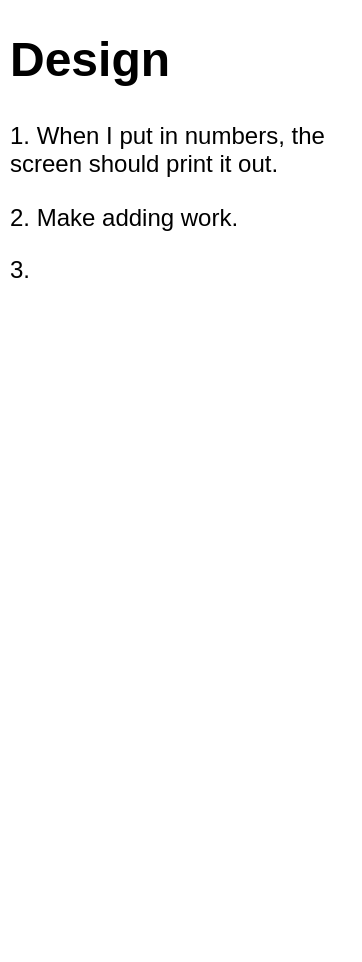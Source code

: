 <mxfile version="20.7.4" type="device"><diagram id="5KP6OiVlJjQynrKTXtjW" name="Pagina-1"><mxGraphModel dx="880" dy="452" grid="1" gridSize="10" guides="1" tooltips="1" connect="1" arrows="1" fold="1" page="1" pageScale="1" pageWidth="827" pageHeight="1169" math="0" shadow="0"><root><mxCell id="0"/><mxCell id="1" parent="0"/><mxCell id="kfAz7d3FPK8aJaht0nq0-2" value="&lt;h1&gt;Design&lt;/h1&gt;&lt;p&gt;1. When I put in numbers, the screen should print it out.&lt;/p&gt;&lt;p&gt;2. Make adding work.&lt;/p&gt;&lt;p&gt;3.&lt;/p&gt;" style="text;html=1;strokeColor=none;fillColor=none;spacing=5;spacingTop=-20;whiteSpace=wrap;overflow=hidden;rounded=0;" vertex="1" parent="1"><mxGeometry x="10" y="10" width="180" height="470" as="geometry"/></mxCell></root></mxGraphModel></diagram></mxfile>